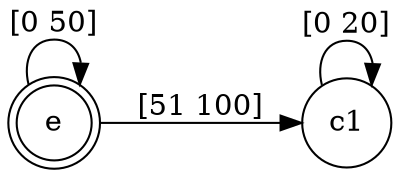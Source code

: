 digraph finite_state_machine {
	rankdir=LR;
	size="8,5"
	node [shape = doublecircle]; e ;
	node [shape = circle];
	e -> e [ label = "[0 50]" ];
	e -> c1 [ label = "[51 100]" ];
	c1 -> c1 [ label = "[0 20]"];
}

